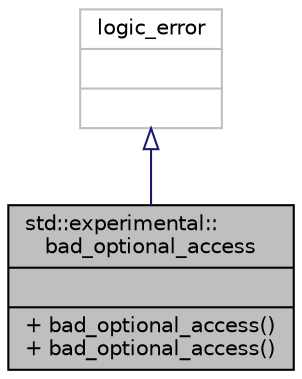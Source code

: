 digraph "std::experimental::bad_optional_access"
{
 // INTERACTIVE_SVG=YES
  edge [fontname="Helvetica",fontsize="10",labelfontname="Helvetica",labelfontsize="10"];
  node [fontname="Helvetica",fontsize="10",shape=record];
  Node0 [label="{std::experimental::\lbad_optional_access\n||+ bad_optional_access()\l+ bad_optional_access()\l}",height=0.2,width=0.4,color="black", fillcolor="grey75", style="filled", fontcolor="black"];
  Node1 -> Node0 [dir="back",color="midnightblue",fontsize="10",style="solid",arrowtail="onormal"];
  Node1 [label="{logic_error\n||}",height=0.2,width=0.4,color="grey75", fillcolor="white", style="filled"];
}
